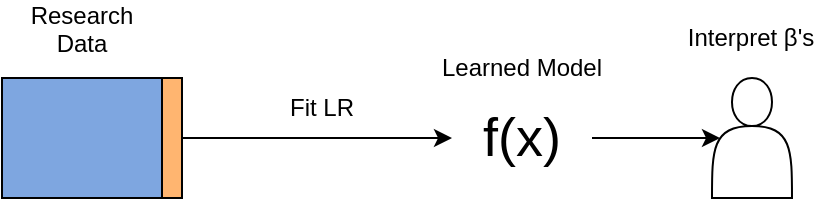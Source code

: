 <mxGraphModel dx="558" dy="1127" grid="1" gridSize="10" guides="1" tooltips="1" connect="1" arrows="1" fold="1" page="1" pageScale="1" pageWidth="850" pageHeight="1100" background="#ffffff"><root><mxCell id="0"/><mxCell id="1" parent="0"/><mxCell id="3" value="Research Data&lt;div&gt;&lt;br&gt;&lt;/div&gt;" style="text;html=1;strokeColor=none;fillColor=none;align=center;verticalAlign=middle;whiteSpace=wrap;rounded=0;" parent="1" vertex="1"><mxGeometry x="40" y="50" width="80" height="25" as="geometry"/></mxCell><mxCell id="7" value="Fit LR" style="text;html=1;strokeColor=none;fillColor=none;align=center;verticalAlign=middle;whiteSpace=wrap;rounded=0;" parent="1" vertex="1"><mxGeometry x="180" y="85" width="40" height="20" as="geometry"/></mxCell><mxCell id="11" value="f(x)" style="text;html=1;strokeColor=none;fillColor=none;align=center;verticalAlign=middle;whiteSpace=wrap;rounded=0;fontFamily=Helvetica;fontSize=27;" parent="1" vertex="1"><mxGeometry x="265" y="85" width="70" height="50" as="geometry"/></mxCell><mxCell id="14" value="Learned Model" style="text;html=1;strokeColor=none;fillColor=none;align=center;verticalAlign=middle;whiteSpace=wrap;rounded=0;fontFamily=Helvetica;" parent="1" vertex="1"><mxGeometry x="255" y="65" width="90" height="20" as="geometry"/></mxCell><mxCell id="17" value="" style="rounded=0;whiteSpace=wrap;html=1;fontFamily=Helvetica;fillColor=#7EA6E0;" parent="1" vertex="1"><mxGeometry x="40" y="80" width="80" height="60" as="geometry"/></mxCell><mxCell id="18" value="" style="rounded=0;whiteSpace=wrap;html=1;fontFamily=Helvetica;fillColor=#FFB570;" parent="1" vertex="1"><mxGeometry x="120" y="80" width="10" height="60" as="geometry"/></mxCell><mxCell id="19" value="" style="shape=actor;whiteSpace=wrap;html=1;fillColor=#FFFFFF;fontFamily=Helvetica;" parent="1" vertex="1"><mxGeometry x="395" y="80" width="40" height="60" as="geometry"/></mxCell><mxCell id="20" value="Interpret β's" style="text;html=1;strokeColor=none;fillColor=none;align=center;verticalAlign=middle;whiteSpace=wrap;rounded=0;fontFamily=Helvetica;" parent="1" vertex="1"><mxGeometry x="380" y="50" width="69" height="20" as="geometry"/></mxCell><mxCell id="21" value="" style="endArrow=classic;html=1;fontFamily=Helvetica;exitX=1;exitY=0.5;entryX=0;entryY=0.5;" parent="1" source="18" target="11" edge="1"><mxGeometry width="50" height="50" relative="1" as="geometry"><mxPoint x="40" y="270" as="sourcePoint"/><mxPoint x="260" y="140" as="targetPoint"/></mxGeometry></mxCell><mxCell id="22" value="" style="endArrow=classic;html=1;fontFamily=Helvetica;fontSize=27;exitX=1;exitY=0.5;entryX=0.1;entryY=0.5;entryPerimeter=0;" parent="1" source="11" target="19" edge="1"><mxGeometry width="50" height="50" relative="1" as="geometry"><mxPoint x="40" y="210" as="sourcePoint"/><mxPoint x="90" y="160" as="targetPoint"/></mxGeometry></mxCell></root></mxGraphModel>